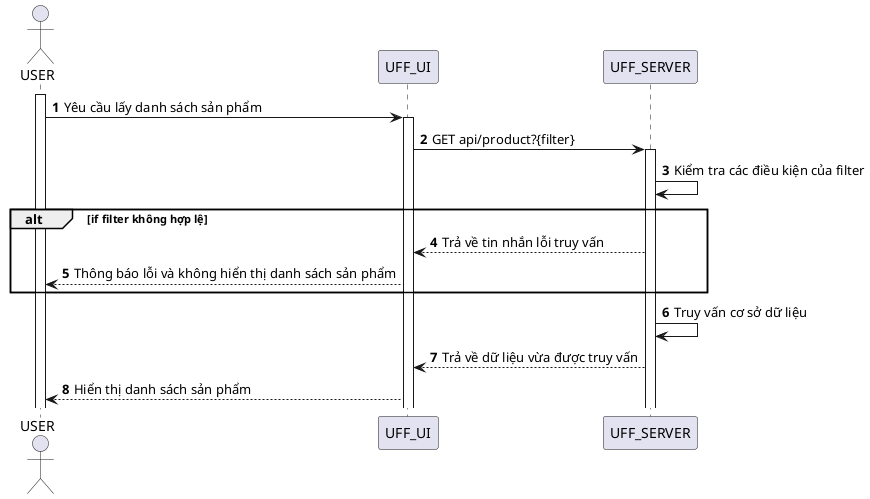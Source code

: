 @startuml
autonumber
actor USER

activate USER

USER -> UFF_UI: Yêu cầu lấy danh sách sản phẩm
activate UFF_UI

UFF_UI -> UFF_SERVER: GET api/product?{filter}
activate UFF_SERVER
UFF_SERVER -> UFF_SERVER: Kiểm tra các điều kiện của filter

alt if filter không hợp lệ
UFF_SERVER --> UFF_UI: Trả về tin nhắn lỗi truy vấn
UFF_UI --> USER: Thông báo lỗi và không hiển thị danh sách sản phẩm
end

UFF_SERVER->UFF_SERVER: Truy vấn cơ sở dữ liệu
UFF_SERVER --> UFF_UI: Trả về dữ liệu vừa được truy vấn
UFF_UI --> USER: Hiển thị danh sách sản phẩm

@enduml